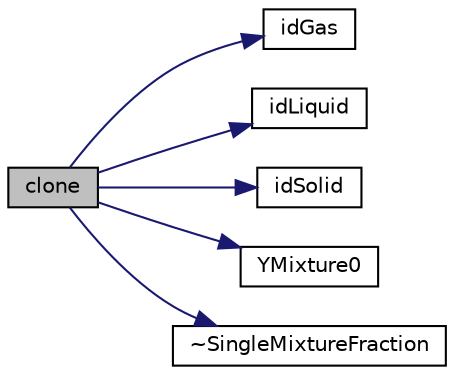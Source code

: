 digraph "clone"
{
  bgcolor="transparent";
  edge [fontname="Helvetica",fontsize="10",labelfontname="Helvetica",labelfontsize="10"];
  node [fontname="Helvetica",fontsize="10",shape=record];
  rankdir="LR";
  Node1 [label="clone",height=0.2,width=0.4,color="black", fillcolor="grey75", style="filled", fontcolor="black"];
  Node1 -> Node2 [color="midnightblue",fontsize="10",style="solid",fontname="Helvetica"];
  Node2 [label="idGas",height=0.2,width=0.4,color="black",URL="$a02392.html#a47d0be6ceae0f5d2cd32a766ad4fce5c",tooltip="Gas id. "];
  Node1 -> Node3 [color="midnightblue",fontsize="10",style="solid",fontname="Helvetica"];
  Node3 [label="idLiquid",height=0.2,width=0.4,color="black",URL="$a02392.html#a70cb78ae80bd8c2fb642d8effab3503d",tooltip="Liquid id. "];
  Node1 -> Node4 [color="midnightblue",fontsize="10",style="solid",fontname="Helvetica"];
  Node4 [label="idSolid",height=0.2,width=0.4,color="black",URL="$a02392.html#a9918e66c7f20f3afeeafbbac9a24d83c",tooltip="Solid id. "];
  Node1 -> Node5 [color="midnightblue",fontsize="10",style="solid",fontname="Helvetica"];
  Node5 [label="YMixture0",height=0.2,width=0.4,color="black",URL="$a02392.html#a7221b303ab6294d97e1d97b761626b8a",tooltip="Return the list of mixture mass fractions. "];
  Node1 -> Node6 [color="midnightblue",fontsize="10",style="solid",fontname="Helvetica"];
  Node6 [label="~SingleMixtureFraction",height=0.2,width=0.4,color="black",URL="$a02392.html#a463219cab0235232ce32a74bc0bcc68d",tooltip="Destructor. "];
}
